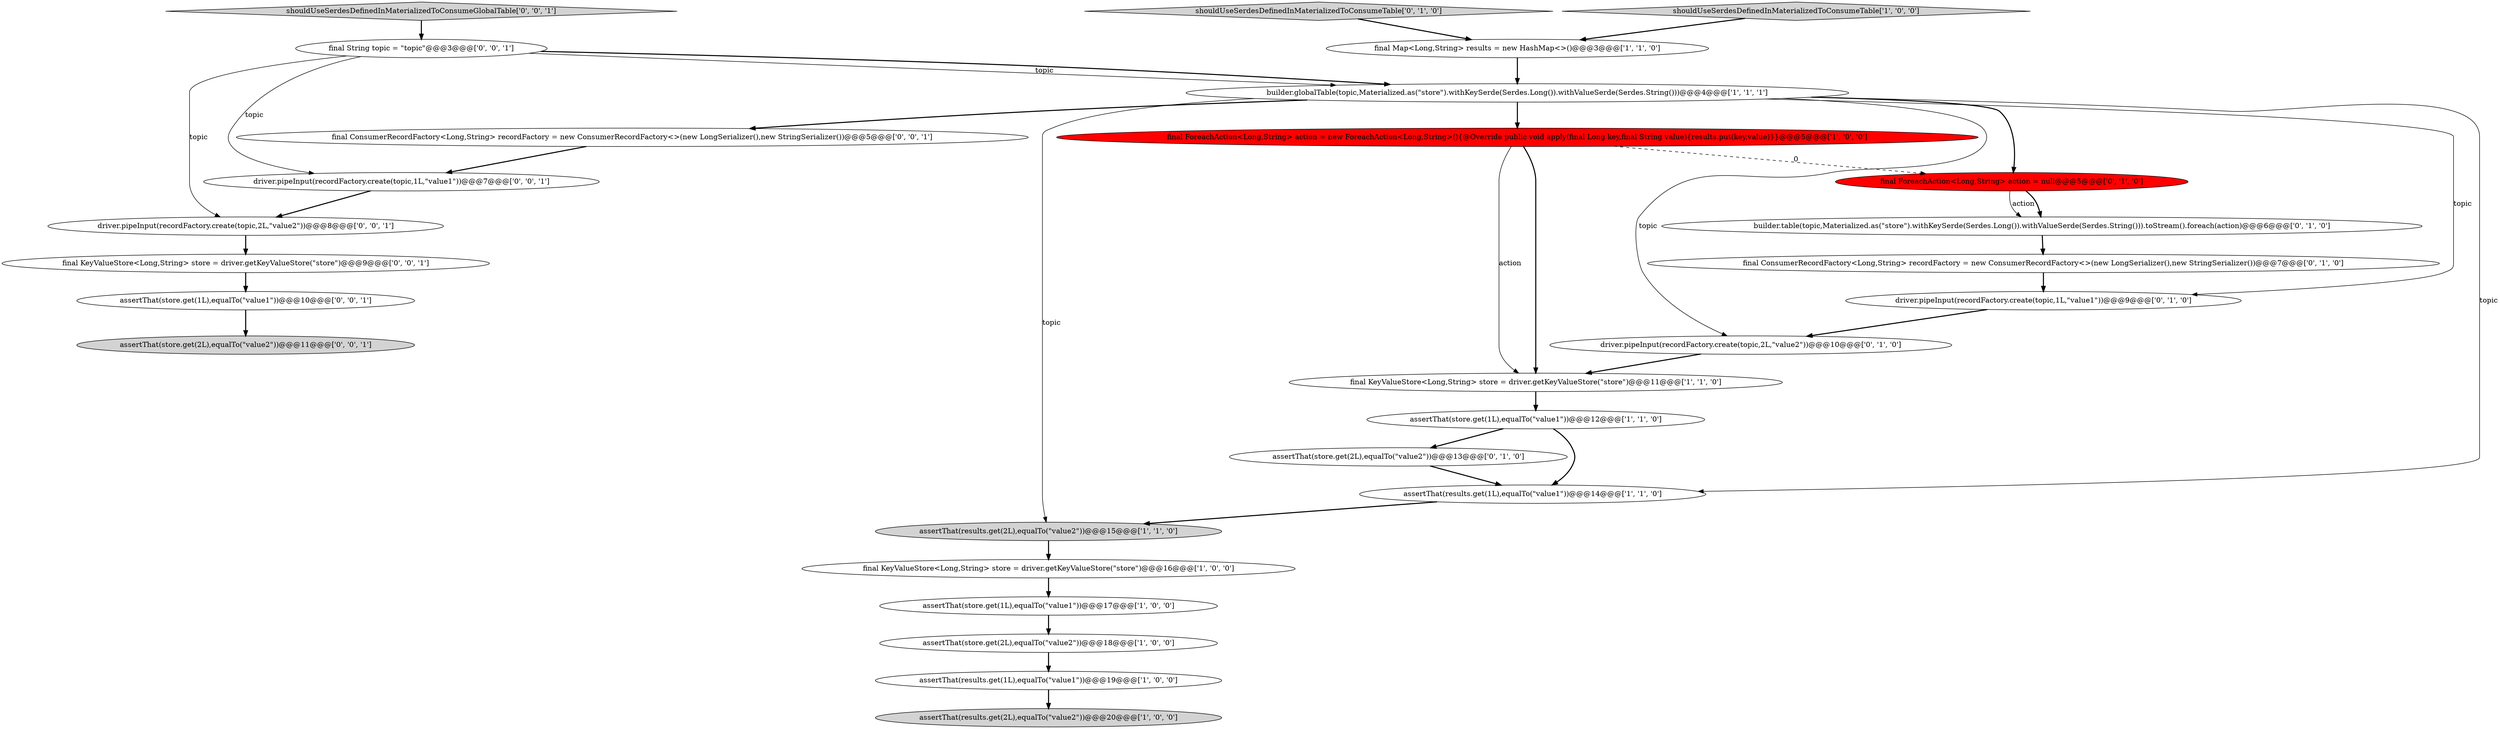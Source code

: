 digraph {
18 [style = filled, label = "builder.table(topic,Materialized.as(\"store\").withKeySerde(Serdes.Long()).withValueSerde(Serdes.String())).toStream().foreach(action)@@@6@@@['0', '1', '0']", fillcolor = white, shape = ellipse image = "AAA0AAABBB2BBB"];
17 [style = filled, label = "final ConsumerRecordFactory<Long,String> recordFactory = new ConsumerRecordFactory<>(new LongSerializer(),new StringSerializer())@@@7@@@['0', '1', '0']", fillcolor = white, shape = ellipse image = "AAA0AAABBB2BBB"];
13 [style = filled, label = "final ForeachAction<Long,String> action = null@@@5@@@['0', '1', '0']", fillcolor = red, shape = ellipse image = "AAA1AAABBB2BBB"];
1 [style = filled, label = "assertThat(store.get(1L),equalTo(\"value1\"))@@@17@@@['1', '0', '0']", fillcolor = white, shape = ellipse image = "AAA0AAABBB1BBB"];
10 [style = filled, label = "final KeyValueStore<Long,String> store = driver.getKeyValueStore(\"store\")@@@11@@@['1', '1', '0']", fillcolor = white, shape = ellipse image = "AAA0AAABBB1BBB"];
16 [style = filled, label = "assertThat(store.get(2L),equalTo(\"value2\"))@@@13@@@['0', '1', '0']", fillcolor = white, shape = ellipse image = "AAA0AAABBB2BBB"];
24 [style = filled, label = "driver.pipeInput(recordFactory.create(topic,2L,\"value2\"))@@@8@@@['0', '0', '1']", fillcolor = white, shape = ellipse image = "AAA0AAABBB3BBB"];
4 [style = filled, label = "builder.globalTable(topic,Materialized.as(\"store\").withKeySerde(Serdes.Long()).withValueSerde(Serdes.String()))@@@4@@@['1', '1', '1']", fillcolor = white, shape = ellipse image = "AAA0AAABBB1BBB"];
26 [style = filled, label = "final String topic = \"topic\"@@@3@@@['0', '0', '1']", fillcolor = white, shape = ellipse image = "AAA0AAABBB3BBB"];
21 [style = filled, label = "final ConsumerRecordFactory<Long,String> recordFactory = new ConsumerRecordFactory<>(new LongSerializer(),new StringSerializer())@@@5@@@['0', '0', '1']", fillcolor = white, shape = ellipse image = "AAA0AAABBB3BBB"];
2 [style = filled, label = "assertThat(results.get(1L),equalTo(\"value1\"))@@@19@@@['1', '0', '0']", fillcolor = white, shape = ellipse image = "AAA0AAABBB1BBB"];
6 [style = filled, label = "final Map<Long,String> results = new HashMap<>()@@@3@@@['1', '1', '0']", fillcolor = white, shape = ellipse image = "AAA0AAABBB1BBB"];
5 [style = filled, label = "final KeyValueStore<Long,String> store = driver.getKeyValueStore(\"store\")@@@16@@@['1', '0', '0']", fillcolor = white, shape = ellipse image = "AAA0AAABBB1BBB"];
9 [style = filled, label = "assertThat(results.get(2L),equalTo(\"value2\"))@@@15@@@['1', '1', '0']", fillcolor = lightgray, shape = ellipse image = "AAA0AAABBB1BBB"];
7 [style = filled, label = "assertThat(store.get(1L),equalTo(\"value1\"))@@@12@@@['1', '1', '0']", fillcolor = white, shape = ellipse image = "AAA0AAABBB1BBB"];
14 [style = filled, label = "driver.pipeInput(recordFactory.create(topic,1L,\"value1\"))@@@9@@@['0', '1', '0']", fillcolor = white, shape = ellipse image = "AAA0AAABBB2BBB"];
20 [style = filled, label = "assertThat(store.get(2L),equalTo(\"value2\"))@@@11@@@['0', '0', '1']", fillcolor = lightgray, shape = ellipse image = "AAA0AAABBB3BBB"];
11 [style = filled, label = "assertThat(store.get(2L),equalTo(\"value2\"))@@@18@@@['1', '0', '0']", fillcolor = white, shape = ellipse image = "AAA0AAABBB1BBB"];
19 [style = filled, label = "shouldUseSerdesDefinedInMaterializedToConsumeTable['0', '1', '0']", fillcolor = lightgray, shape = diamond image = "AAA0AAABBB2BBB"];
8 [style = filled, label = "shouldUseSerdesDefinedInMaterializedToConsumeTable['1', '0', '0']", fillcolor = lightgray, shape = diamond image = "AAA0AAABBB1BBB"];
12 [style = filled, label = "assertThat(results.get(2L),equalTo(\"value2\"))@@@20@@@['1', '0', '0']", fillcolor = lightgray, shape = ellipse image = "AAA0AAABBB1BBB"];
22 [style = filled, label = "assertThat(store.get(1L),equalTo(\"value1\"))@@@10@@@['0', '0', '1']", fillcolor = white, shape = ellipse image = "AAA0AAABBB3BBB"];
27 [style = filled, label = "driver.pipeInput(recordFactory.create(topic,1L,\"value1\"))@@@7@@@['0', '0', '1']", fillcolor = white, shape = ellipse image = "AAA0AAABBB3BBB"];
0 [style = filled, label = "final ForeachAction<Long,String> action = new ForeachAction<Long,String>(){@Override public void apply(final Long key,final String value){results.put(key,value)}}@@@5@@@['1', '0', '0']", fillcolor = red, shape = ellipse image = "AAA1AAABBB1BBB"];
23 [style = filled, label = "shouldUseSerdesDefinedInMaterializedToConsumeGlobalTable['0', '0', '1']", fillcolor = lightgray, shape = diamond image = "AAA0AAABBB3BBB"];
25 [style = filled, label = "final KeyValueStore<Long,String> store = driver.getKeyValueStore(\"store\")@@@9@@@['0', '0', '1']", fillcolor = white, shape = ellipse image = "AAA0AAABBB3BBB"];
15 [style = filled, label = "driver.pipeInput(recordFactory.create(topic,2L,\"value2\"))@@@10@@@['0', '1', '0']", fillcolor = white, shape = ellipse image = "AAA0AAABBB2BBB"];
3 [style = filled, label = "assertThat(results.get(1L),equalTo(\"value1\"))@@@14@@@['1', '1', '0']", fillcolor = white, shape = ellipse image = "AAA0AAABBB1BBB"];
16->3 [style = bold, label=""];
15->10 [style = bold, label=""];
26->4 [style = solid, label="topic"];
25->22 [style = bold, label=""];
21->27 [style = bold, label=""];
4->13 [style = bold, label=""];
23->26 [style = bold, label=""];
4->21 [style = bold, label=""];
18->17 [style = bold, label=""];
26->24 [style = solid, label="topic"];
8->6 [style = bold, label=""];
0->10 [style = solid, label="action"];
19->6 [style = bold, label=""];
26->4 [style = bold, label=""];
10->7 [style = bold, label=""];
11->2 [style = bold, label=""];
7->3 [style = bold, label=""];
2->12 [style = bold, label=""];
1->11 [style = bold, label=""];
4->0 [style = bold, label=""];
4->9 [style = solid, label="topic"];
3->9 [style = bold, label=""];
6->4 [style = bold, label=""];
5->1 [style = bold, label=""];
0->10 [style = bold, label=""];
4->14 [style = solid, label="topic"];
4->15 [style = solid, label="topic"];
22->20 [style = bold, label=""];
13->18 [style = solid, label="action"];
17->14 [style = bold, label=""];
24->25 [style = bold, label=""];
4->3 [style = solid, label="topic"];
0->13 [style = dashed, label="0"];
7->16 [style = bold, label=""];
9->5 [style = bold, label=""];
14->15 [style = bold, label=""];
27->24 [style = bold, label=""];
26->27 [style = solid, label="topic"];
13->18 [style = bold, label=""];
}

